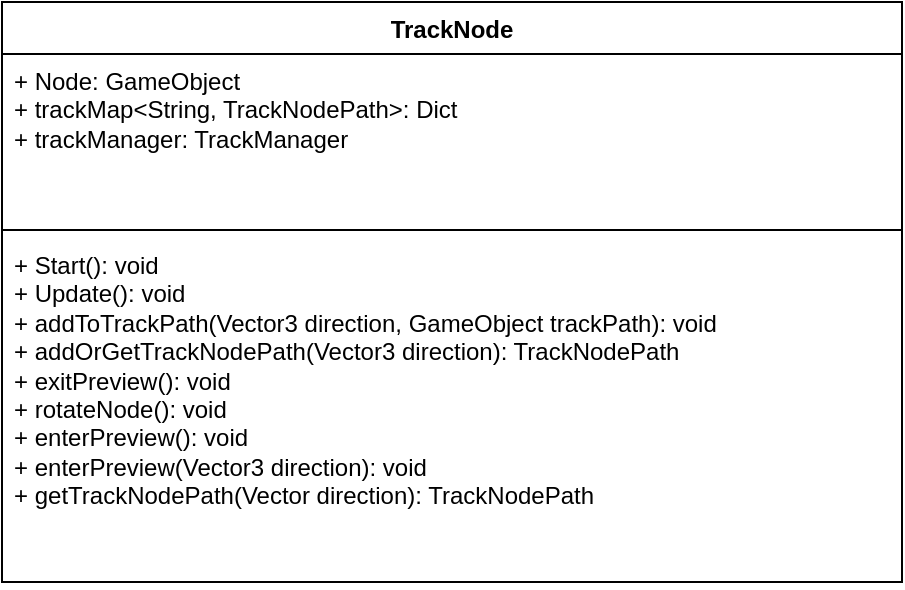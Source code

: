<mxfile version="21.3.4" type="github">
  <diagram id="C5RBs43oDa-KdzZeNtuy" name="Page-1">
    <mxGraphModel dx="989" dy="1715" grid="1" gridSize="10" guides="1" tooltips="1" connect="1" arrows="1" fold="1" page="1" pageScale="1" pageWidth="827" pageHeight="1169" math="0" shadow="0">
      <root>
        <mxCell id="WIyWlLk6GJQsqaUBKTNV-0" />
        <mxCell id="WIyWlLk6GJQsqaUBKTNV-1" parent="WIyWlLk6GJQsqaUBKTNV-0" />
        <mxCell id="e-XUk_DkocaL8AsC0olE-0" value="TrackNode" style="swimlane;fontStyle=1;align=center;verticalAlign=top;childLayout=stackLayout;horizontal=1;startSize=26;horizontalStack=0;resizeParent=1;resizeParentMax=0;resizeLast=0;collapsible=1;marginBottom=0;whiteSpace=wrap;html=1;" vertex="1" parent="WIyWlLk6GJQsqaUBKTNV-1">
          <mxGeometry y="-290" width="450" height="290" as="geometry" />
        </mxCell>
        <mxCell id="e-XUk_DkocaL8AsC0olE-1" value="+ Node: GameObject&lt;br&gt;+ trackMap&amp;lt;String, TrackNodePath&amp;gt;: Dict&lt;br&gt;+ trackManager: TrackManager" style="text;strokeColor=none;fillColor=none;align=left;verticalAlign=top;spacingLeft=4;spacingRight=4;overflow=hidden;rotatable=0;points=[[0,0.5],[1,0.5]];portConstraint=eastwest;whiteSpace=wrap;html=1;" vertex="1" parent="e-XUk_DkocaL8AsC0olE-0">
          <mxGeometry y="26" width="450" height="84" as="geometry" />
        </mxCell>
        <mxCell id="e-XUk_DkocaL8AsC0olE-2" value="" style="line;strokeWidth=1;fillColor=none;align=left;verticalAlign=middle;spacingTop=-1;spacingLeft=3;spacingRight=3;rotatable=0;labelPosition=right;points=[];portConstraint=eastwest;strokeColor=inherit;" vertex="1" parent="e-XUk_DkocaL8AsC0olE-0">
          <mxGeometry y="110" width="450" height="8" as="geometry" />
        </mxCell>
        <mxCell id="e-XUk_DkocaL8AsC0olE-3" value="+ Start(): void&lt;br&gt;+ Update(): void&lt;br&gt;+ addToTrackPath(Vector3 direction, GameObject trackPath): void&lt;br&gt;+&amp;nbsp;addOrGetTrackNodePath(Vector3 direction): TrackNodePath&lt;br&gt;+ exitPreview(): void&lt;br&gt;+ rotateNode(): void&lt;br&gt;+ enterPreview(): void&lt;br&gt;+ enterPreview(Vector3 direction): void&lt;br&gt;+ getTrackNodePath(Vector direction): TrackNodePath" style="text;strokeColor=none;fillColor=none;align=left;verticalAlign=top;spacingLeft=4;spacingRight=4;overflow=hidden;rotatable=0;points=[[0,0.5],[1,0.5]];portConstraint=eastwest;whiteSpace=wrap;html=1;" vertex="1" parent="e-XUk_DkocaL8AsC0olE-0">
          <mxGeometry y="118" width="450" height="172" as="geometry" />
        </mxCell>
      </root>
    </mxGraphModel>
  </diagram>
</mxfile>
